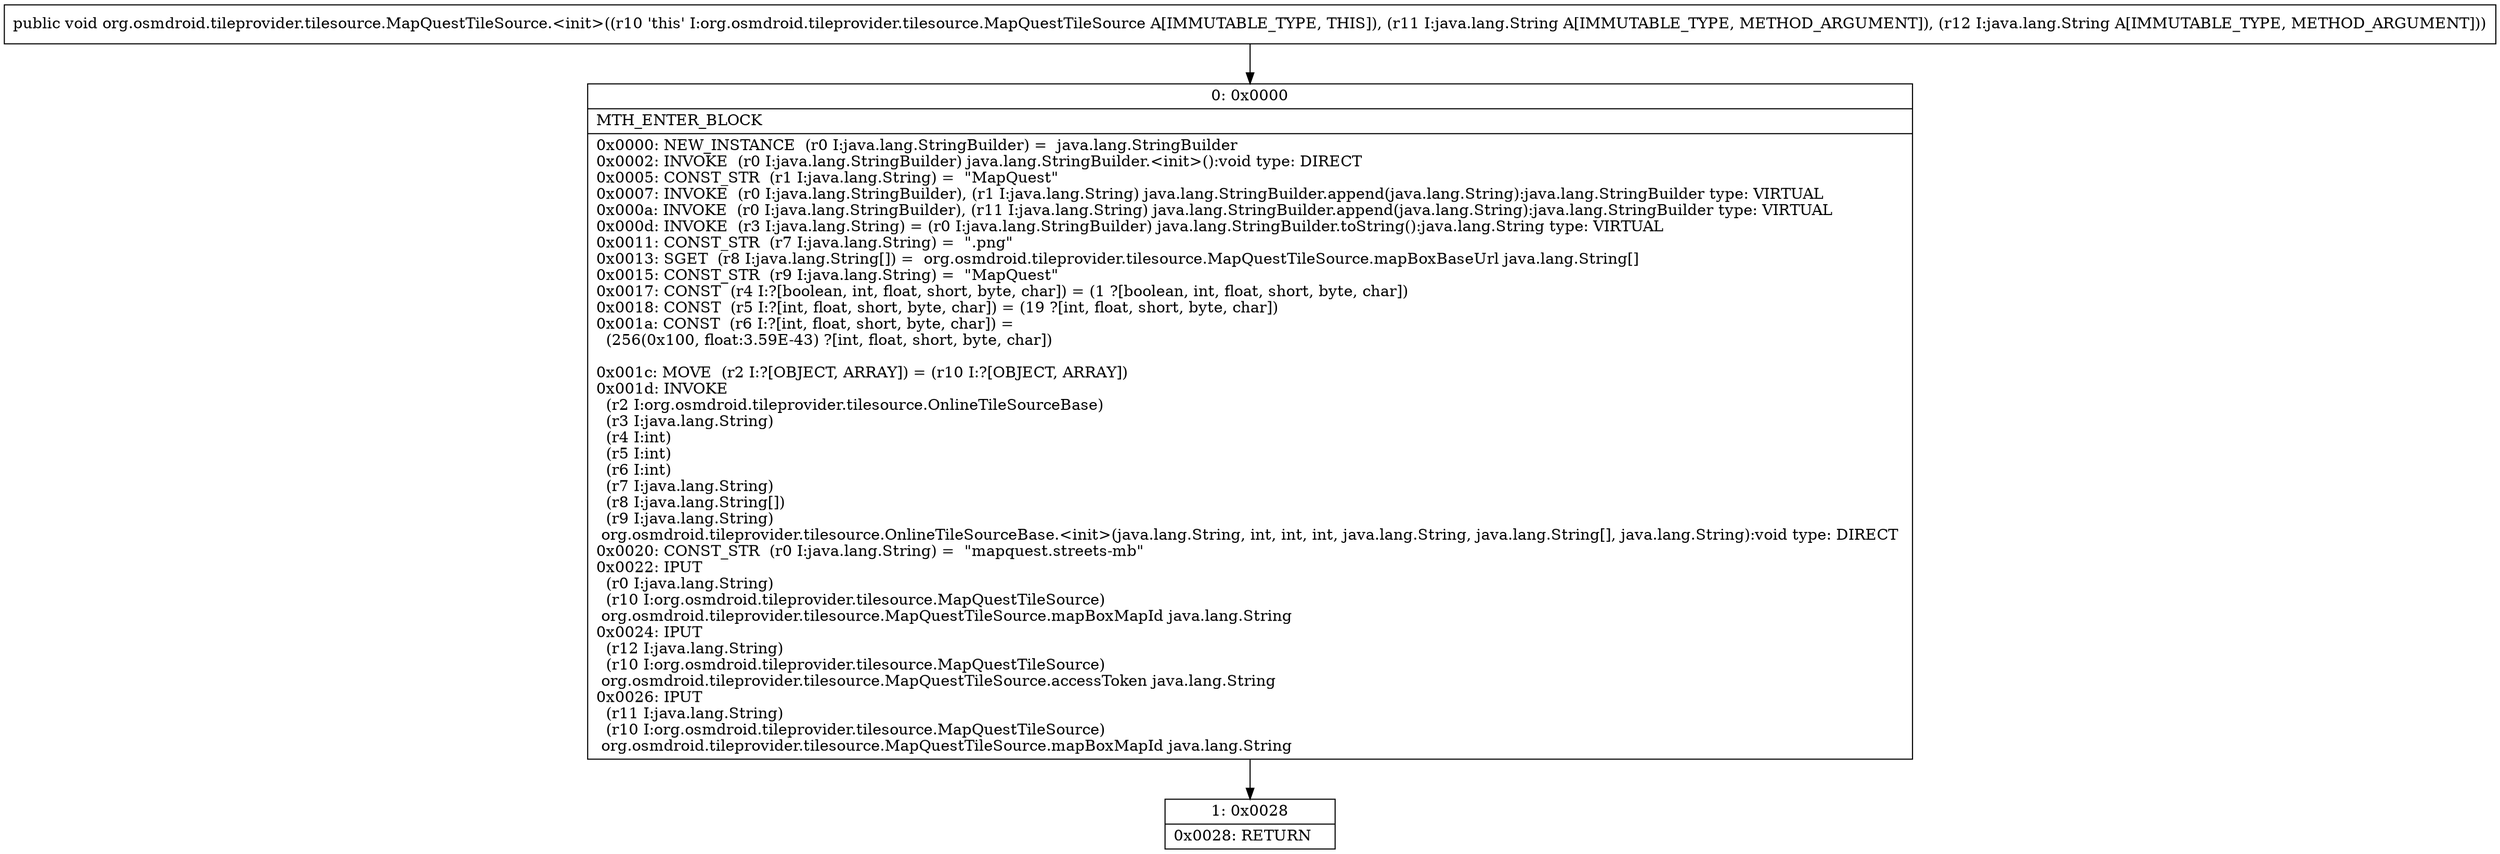 digraph "CFG fororg.osmdroid.tileprovider.tilesource.MapQuestTileSource.\<init\>(Ljava\/lang\/String;Ljava\/lang\/String;)V" {
Node_0 [shape=record,label="{0\:\ 0x0000|MTH_ENTER_BLOCK\l|0x0000: NEW_INSTANCE  (r0 I:java.lang.StringBuilder) =  java.lang.StringBuilder \l0x0002: INVOKE  (r0 I:java.lang.StringBuilder) java.lang.StringBuilder.\<init\>():void type: DIRECT \l0x0005: CONST_STR  (r1 I:java.lang.String) =  \"MapQuest\" \l0x0007: INVOKE  (r0 I:java.lang.StringBuilder), (r1 I:java.lang.String) java.lang.StringBuilder.append(java.lang.String):java.lang.StringBuilder type: VIRTUAL \l0x000a: INVOKE  (r0 I:java.lang.StringBuilder), (r11 I:java.lang.String) java.lang.StringBuilder.append(java.lang.String):java.lang.StringBuilder type: VIRTUAL \l0x000d: INVOKE  (r3 I:java.lang.String) = (r0 I:java.lang.StringBuilder) java.lang.StringBuilder.toString():java.lang.String type: VIRTUAL \l0x0011: CONST_STR  (r7 I:java.lang.String) =  \".png\" \l0x0013: SGET  (r8 I:java.lang.String[]) =  org.osmdroid.tileprovider.tilesource.MapQuestTileSource.mapBoxBaseUrl java.lang.String[] \l0x0015: CONST_STR  (r9 I:java.lang.String) =  \"MapQuest\" \l0x0017: CONST  (r4 I:?[boolean, int, float, short, byte, char]) = (1 ?[boolean, int, float, short, byte, char]) \l0x0018: CONST  (r5 I:?[int, float, short, byte, char]) = (19 ?[int, float, short, byte, char]) \l0x001a: CONST  (r6 I:?[int, float, short, byte, char]) = \l  (256(0x100, float:3.59E\-43) ?[int, float, short, byte, char])\l \l0x001c: MOVE  (r2 I:?[OBJECT, ARRAY]) = (r10 I:?[OBJECT, ARRAY]) \l0x001d: INVOKE  \l  (r2 I:org.osmdroid.tileprovider.tilesource.OnlineTileSourceBase)\l  (r3 I:java.lang.String)\l  (r4 I:int)\l  (r5 I:int)\l  (r6 I:int)\l  (r7 I:java.lang.String)\l  (r8 I:java.lang.String[])\l  (r9 I:java.lang.String)\l org.osmdroid.tileprovider.tilesource.OnlineTileSourceBase.\<init\>(java.lang.String, int, int, int, java.lang.String, java.lang.String[], java.lang.String):void type: DIRECT \l0x0020: CONST_STR  (r0 I:java.lang.String) =  \"mapquest.streets\-mb\" \l0x0022: IPUT  \l  (r0 I:java.lang.String)\l  (r10 I:org.osmdroid.tileprovider.tilesource.MapQuestTileSource)\l org.osmdroid.tileprovider.tilesource.MapQuestTileSource.mapBoxMapId java.lang.String \l0x0024: IPUT  \l  (r12 I:java.lang.String)\l  (r10 I:org.osmdroid.tileprovider.tilesource.MapQuestTileSource)\l org.osmdroid.tileprovider.tilesource.MapQuestTileSource.accessToken java.lang.String \l0x0026: IPUT  \l  (r11 I:java.lang.String)\l  (r10 I:org.osmdroid.tileprovider.tilesource.MapQuestTileSource)\l org.osmdroid.tileprovider.tilesource.MapQuestTileSource.mapBoxMapId java.lang.String \l}"];
Node_1 [shape=record,label="{1\:\ 0x0028|0x0028: RETURN   \l}"];
MethodNode[shape=record,label="{public void org.osmdroid.tileprovider.tilesource.MapQuestTileSource.\<init\>((r10 'this' I:org.osmdroid.tileprovider.tilesource.MapQuestTileSource A[IMMUTABLE_TYPE, THIS]), (r11 I:java.lang.String A[IMMUTABLE_TYPE, METHOD_ARGUMENT]), (r12 I:java.lang.String A[IMMUTABLE_TYPE, METHOD_ARGUMENT])) }"];
MethodNode -> Node_0;
Node_0 -> Node_1;
}

